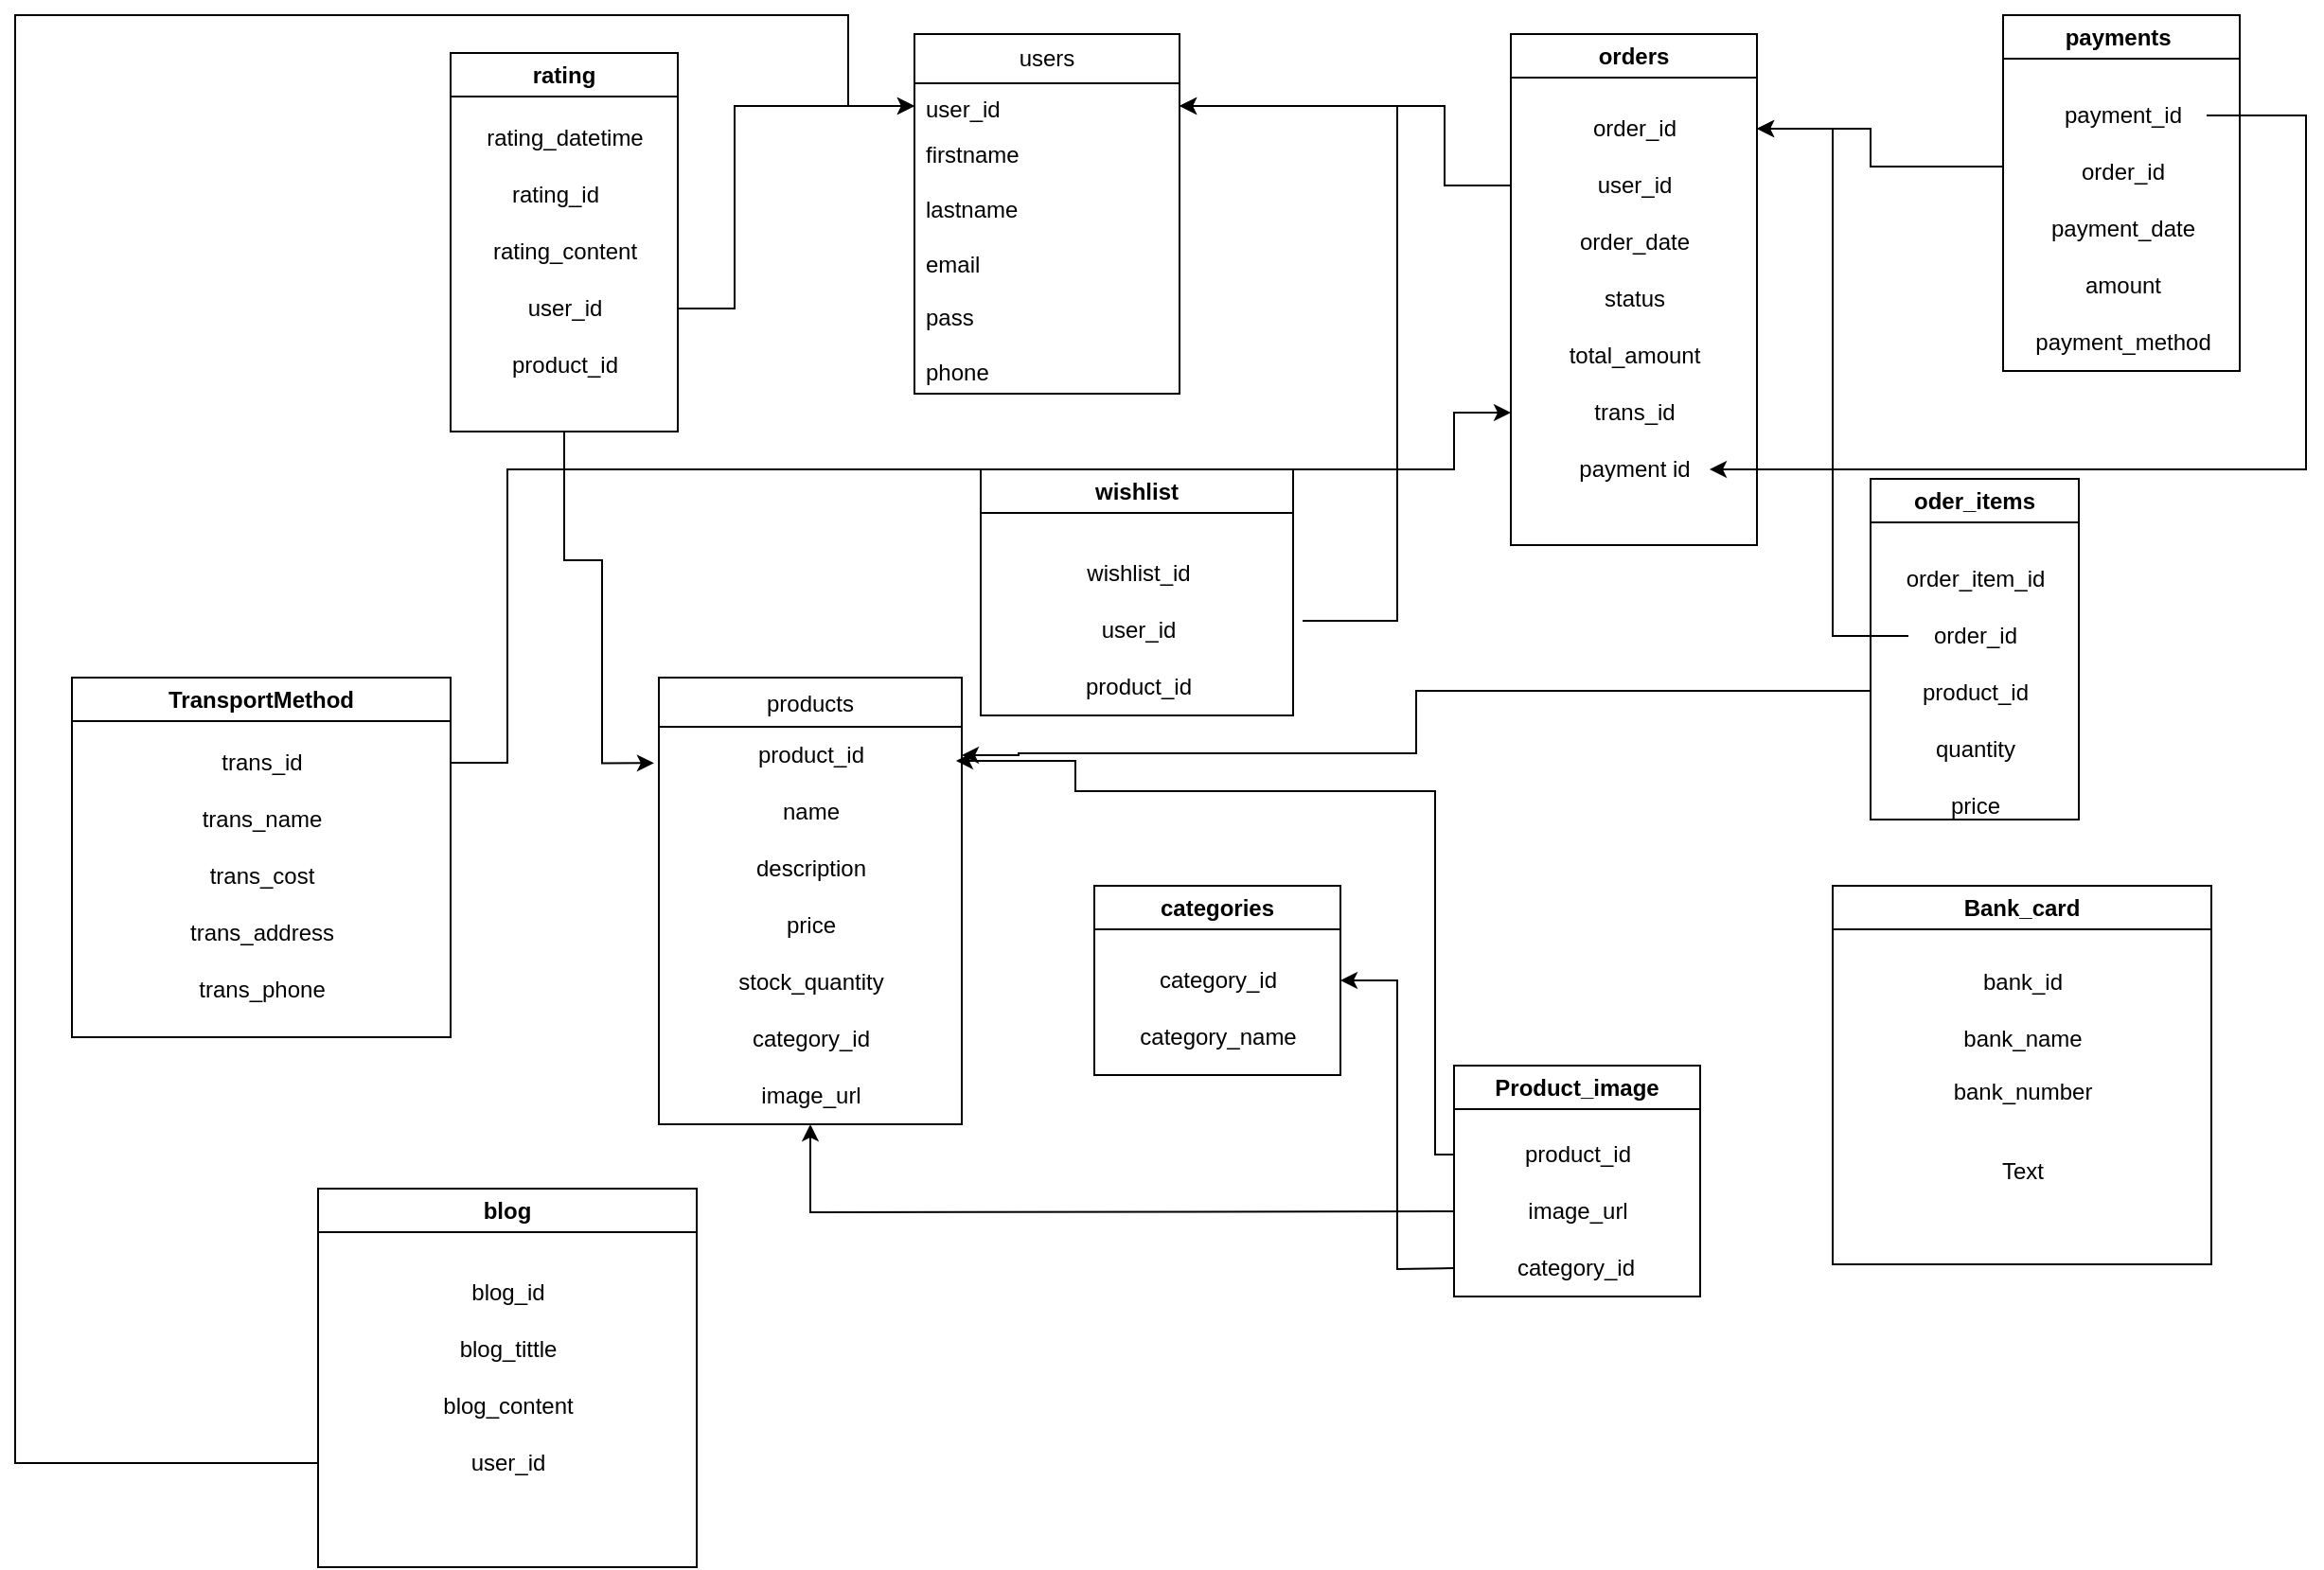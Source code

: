 <mxfile version="24.7.17">
  <diagram id="C5RBs43oDa-KdzZeNtuy" name="Page-1">
    <mxGraphModel dx="2535" dy="1007" grid="1" gridSize="10" guides="1" tooltips="1" connect="1" arrows="1" fold="1" page="1" pageScale="1" pageWidth="827" pageHeight="1169" math="0" shadow="0">
      <root>
        <mxCell id="WIyWlLk6GJQsqaUBKTNV-0" />
        <mxCell id="WIyWlLk6GJQsqaUBKTNV-1" parent="WIyWlLk6GJQsqaUBKTNV-0" />
        <mxCell id="zkfFHV4jXpPFQw0GAbJ--17" value="products" style="swimlane;fontStyle=0;align=center;verticalAlign=top;childLayout=stackLayout;horizontal=1;startSize=26;horizontalStack=0;resizeParent=1;resizeLast=0;collapsible=1;marginBottom=0;rounded=0;shadow=0;strokeWidth=1;" parent="WIyWlLk6GJQsqaUBKTNV-1" vertex="1">
          <mxGeometry x="90" y="380" width="160" height="236" as="geometry">
            <mxRectangle x="550" y="140" width="160" height="26" as="alternateBounds" />
          </mxGeometry>
        </mxCell>
        <mxCell id="2E7hJc2XYs9rbow0Btlc-13" value="product_id" style="text;html=1;align=center;verticalAlign=middle;resizable=0;points=[];autosize=1;strokeColor=none;fillColor=none;" parent="zkfFHV4jXpPFQw0GAbJ--17" vertex="1">
          <mxGeometry y="26" width="160" height="30" as="geometry" />
        </mxCell>
        <mxCell id="2E7hJc2XYs9rbow0Btlc-14" value="name" style="text;html=1;align=center;verticalAlign=middle;resizable=0;points=[];autosize=1;strokeColor=none;fillColor=none;" parent="zkfFHV4jXpPFQw0GAbJ--17" vertex="1">
          <mxGeometry y="56" width="160" height="30" as="geometry" />
        </mxCell>
        <mxCell id="2E7hJc2XYs9rbow0Btlc-15" value="description" style="text;html=1;align=center;verticalAlign=middle;resizable=0;points=[];autosize=1;strokeColor=none;fillColor=none;" parent="zkfFHV4jXpPFQw0GAbJ--17" vertex="1">
          <mxGeometry y="86" width="160" height="30" as="geometry" />
        </mxCell>
        <mxCell id="2E7hJc2XYs9rbow0Btlc-17" value="price" style="text;html=1;align=center;verticalAlign=middle;resizable=0;points=[];autosize=1;strokeColor=none;fillColor=none;" parent="zkfFHV4jXpPFQw0GAbJ--17" vertex="1">
          <mxGeometry y="116" width="160" height="30" as="geometry" />
        </mxCell>
        <mxCell id="2E7hJc2XYs9rbow0Btlc-18" value="stock_quantity" style="text;html=1;align=center;verticalAlign=middle;resizable=0;points=[];autosize=1;strokeColor=none;fillColor=none;" parent="zkfFHV4jXpPFQw0GAbJ--17" vertex="1">
          <mxGeometry y="146" width="160" height="30" as="geometry" />
        </mxCell>
        <mxCell id="2E7hJc2XYs9rbow0Btlc-19" value="category_id" style="text;html=1;align=center;verticalAlign=middle;resizable=0;points=[];autosize=1;strokeColor=none;fillColor=none;" parent="zkfFHV4jXpPFQw0GAbJ--17" vertex="1">
          <mxGeometry y="176" width="160" height="30" as="geometry" />
        </mxCell>
        <mxCell id="2E7hJc2XYs9rbow0Btlc-20" value="image_url" style="text;html=1;align=center;verticalAlign=middle;resizable=0;points=[];autosize=1;strokeColor=none;fillColor=none;" parent="zkfFHV4jXpPFQw0GAbJ--17" vertex="1">
          <mxGeometry y="206" width="160" height="30" as="geometry" />
        </mxCell>
        <mxCell id="2E7hJc2XYs9rbow0Btlc-2" value="users" style="swimlane;fontStyle=0;childLayout=stackLayout;horizontal=1;startSize=26;fillColor=none;horizontalStack=0;resizeParent=1;resizeParentMax=0;resizeLast=0;collapsible=1;marginBottom=0;whiteSpace=wrap;html=1;" parent="WIyWlLk6GJQsqaUBKTNV-1" vertex="1">
          <mxGeometry x="225" y="40" width="140" height="190" as="geometry" />
        </mxCell>
        <mxCell id="2E7hJc2XYs9rbow0Btlc-3" value="&lt;font style=&quot;font-size: 12px;&quot;&gt;user_id&lt;/font&gt;&lt;div&gt;&lt;font style=&quot;font-size: 12px;&quot;&gt;&lt;br&gt;&lt;/font&gt;&lt;/div&gt;" style="text;strokeColor=none;fillColor=none;align=left;verticalAlign=top;spacingLeft=4;spacingRight=4;overflow=hidden;rotatable=0;points=[[0,0.5],[1,0.5]];portConstraint=eastwest;whiteSpace=wrap;html=1;" parent="2E7hJc2XYs9rbow0Btlc-2" vertex="1">
          <mxGeometry y="26" width="140" height="24" as="geometry" />
        </mxCell>
        <mxCell id="2E7hJc2XYs9rbow0Btlc-4" value="firstname&lt;div&gt;&lt;br&gt;&lt;/div&gt;&lt;div&gt;lastname&lt;/div&gt;&lt;div&gt;&lt;br&gt;&lt;/div&gt;&lt;div&gt;email&lt;/div&gt;&lt;div&gt;&lt;br&gt;&lt;/div&gt;&lt;div&gt;pass&lt;/div&gt;&lt;div&gt;&lt;br&gt;&lt;/div&gt;&lt;div&gt;phone&lt;/div&gt;&lt;div&gt;&lt;br&gt;&lt;/div&gt;" style="text;strokeColor=none;fillColor=none;align=left;verticalAlign=top;spacingLeft=4;spacingRight=4;overflow=hidden;rotatable=0;points=[[0,0.5],[1,0.5]];portConstraint=eastwest;whiteSpace=wrap;html=1;horizontal=1;" parent="2E7hJc2XYs9rbow0Btlc-2" vertex="1">
          <mxGeometry y="50" width="140" height="140" as="geometry" />
        </mxCell>
        <mxCell id="2E7hJc2XYs9rbow0Btlc-63" value="payments&amp;nbsp;" style="swimlane;whiteSpace=wrap;html=1;" parent="WIyWlLk6GJQsqaUBKTNV-1" vertex="1">
          <mxGeometry x="800" y="30" width="125" height="188" as="geometry" />
        </mxCell>
        <mxCell id="2E7hJc2XYs9rbow0Btlc-64" value="payment_id" style="text;html=1;align=center;verticalAlign=middle;resizable=0;points=[];autosize=1;strokeColor=none;fillColor=none;" parent="2E7hJc2XYs9rbow0Btlc-63" vertex="1">
          <mxGeometry x="17.5" y="38" width="90" height="30" as="geometry" />
        </mxCell>
        <mxCell id="2E7hJc2XYs9rbow0Btlc-65" value="order_id" style="text;html=1;align=center;verticalAlign=middle;resizable=0;points=[];autosize=1;strokeColor=none;fillColor=none;" parent="2E7hJc2XYs9rbow0Btlc-63" vertex="1">
          <mxGeometry x="27.5" y="68" width="70" height="30" as="geometry" />
        </mxCell>
        <mxCell id="2E7hJc2XYs9rbow0Btlc-66" value="payment_date" style="text;html=1;align=center;verticalAlign=middle;resizable=0;points=[];autosize=1;strokeColor=none;fillColor=none;" parent="2E7hJc2XYs9rbow0Btlc-63" vertex="1">
          <mxGeometry x="12.5" y="98" width="100" height="30" as="geometry" />
        </mxCell>
        <mxCell id="2E7hJc2XYs9rbow0Btlc-67" value="amount" style="text;html=1;align=center;verticalAlign=middle;resizable=0;points=[];autosize=1;strokeColor=none;fillColor=none;" parent="2E7hJc2XYs9rbow0Btlc-63" vertex="1">
          <mxGeometry x="32.5" y="128" width="60" height="30" as="geometry" />
        </mxCell>
        <mxCell id="2E7hJc2XYs9rbow0Btlc-168" value="payment_method" style="text;html=1;align=center;verticalAlign=middle;resizable=0;points=[];autosize=1;strokeColor=none;fillColor=none;" parent="2E7hJc2XYs9rbow0Btlc-63" vertex="1">
          <mxGeometry x="2.5" y="158" width="120" height="30" as="geometry" />
        </mxCell>
        <mxCell id="2E7hJc2XYs9rbow0Btlc-69" value="oder_items" style="swimlane;whiteSpace=wrap;html=1;" parent="WIyWlLk6GJQsqaUBKTNV-1" vertex="1">
          <mxGeometry x="730" y="275" width="110" height="180" as="geometry" />
        </mxCell>
        <mxCell id="2E7hJc2XYs9rbow0Btlc-70" value="order_item_id" style="text;html=1;align=center;verticalAlign=middle;resizable=0;points=[];autosize=1;strokeColor=none;fillColor=none;" parent="2E7hJc2XYs9rbow0Btlc-69" vertex="1">
          <mxGeometry x="5" y="38" width="100" height="30" as="geometry" />
        </mxCell>
        <mxCell id="2E7hJc2XYs9rbow0Btlc-71" value="order_id" style="text;html=1;align=center;verticalAlign=middle;resizable=0;points=[];autosize=1;strokeColor=none;fillColor=none;" parent="2E7hJc2XYs9rbow0Btlc-69" vertex="1">
          <mxGeometry x="20" y="68" width="70" height="30" as="geometry" />
        </mxCell>
        <mxCell id="2E7hJc2XYs9rbow0Btlc-72" value="product_id" style="text;html=1;align=center;verticalAlign=middle;resizable=0;points=[];autosize=1;strokeColor=none;fillColor=none;" parent="2E7hJc2XYs9rbow0Btlc-69" vertex="1">
          <mxGeometry x="15" y="98" width="80" height="30" as="geometry" />
        </mxCell>
        <mxCell id="2E7hJc2XYs9rbow0Btlc-73" value="quantity" style="text;html=1;align=center;verticalAlign=middle;resizable=0;points=[];autosize=1;strokeColor=none;fillColor=none;" parent="2E7hJc2XYs9rbow0Btlc-69" vertex="1">
          <mxGeometry x="20" y="128" width="70" height="30" as="geometry" />
        </mxCell>
        <mxCell id="2E7hJc2XYs9rbow0Btlc-74" value="price" style="text;html=1;align=center;verticalAlign=middle;resizable=0;points=[];autosize=1;strokeColor=none;fillColor=none;" parent="2E7hJc2XYs9rbow0Btlc-69" vertex="1">
          <mxGeometry x="30" y="158" width="50" height="30" as="geometry" />
        </mxCell>
        <mxCell id="2E7hJc2XYs9rbow0Btlc-75" value="orders" style="swimlane;whiteSpace=wrap;html=1;" parent="WIyWlLk6GJQsqaUBKTNV-1" vertex="1">
          <mxGeometry x="540" y="40" width="130" height="270" as="geometry" />
        </mxCell>
        <mxCell id="2E7hJc2XYs9rbow0Btlc-76" value="order_id" style="text;html=1;align=center;verticalAlign=middle;resizable=0;points=[];autosize=1;strokeColor=none;fillColor=none;" parent="2E7hJc2XYs9rbow0Btlc-75" vertex="1">
          <mxGeometry x="30" y="35" width="70" height="30" as="geometry" />
        </mxCell>
        <mxCell id="2E7hJc2XYs9rbow0Btlc-77" value="user_id" style="text;html=1;align=center;verticalAlign=middle;resizable=0;points=[];autosize=1;strokeColor=none;fillColor=none;" parent="2E7hJc2XYs9rbow0Btlc-75" vertex="1">
          <mxGeometry x="35" y="65" width="60" height="30" as="geometry" />
        </mxCell>
        <mxCell id="2E7hJc2XYs9rbow0Btlc-79" value="order_date" style="text;html=1;align=center;verticalAlign=middle;resizable=0;points=[];autosize=1;strokeColor=none;fillColor=none;" parent="2E7hJc2XYs9rbow0Btlc-75" vertex="1">
          <mxGeometry x="25" y="95" width="80" height="30" as="geometry" />
        </mxCell>
        <mxCell id="2E7hJc2XYs9rbow0Btlc-80" value="status" style="text;html=1;align=center;verticalAlign=middle;resizable=0;points=[];autosize=1;strokeColor=none;fillColor=none;" parent="2E7hJc2XYs9rbow0Btlc-75" vertex="1">
          <mxGeometry x="35" y="125" width="60" height="30" as="geometry" />
        </mxCell>
        <mxCell id="2E7hJc2XYs9rbow0Btlc-83" value="total_amount" style="text;html=1;align=center;verticalAlign=middle;resizable=0;points=[];autosize=1;strokeColor=none;fillColor=none;" parent="2E7hJc2XYs9rbow0Btlc-75" vertex="1">
          <mxGeometry x="20" y="155" width="90" height="30" as="geometry" />
        </mxCell>
        <mxCell id="2E7hJc2XYs9rbow0Btlc-154" value="trans_id" style="text;html=1;align=center;verticalAlign=middle;resizable=0;points=[];autosize=1;strokeColor=none;fillColor=none;" parent="2E7hJc2XYs9rbow0Btlc-75" vertex="1">
          <mxGeometry x="30" y="185" width="70" height="30" as="geometry" />
        </mxCell>
        <mxCell id="2E7hJc2XYs9rbow0Btlc-160" value="payment id" style="text;html=1;align=center;verticalAlign=middle;resizable=0;points=[];autosize=1;strokeColor=none;fillColor=none;" parent="2E7hJc2XYs9rbow0Btlc-75" vertex="1">
          <mxGeometry x="25" y="215" width="80" height="30" as="geometry" />
        </mxCell>
        <mxCell id="2E7hJc2XYs9rbow0Btlc-84" value="categories" style="swimlane;whiteSpace=wrap;html=1;" parent="WIyWlLk6GJQsqaUBKTNV-1" vertex="1">
          <mxGeometry x="320" y="490" width="130" height="100" as="geometry" />
        </mxCell>
        <mxCell id="2E7hJc2XYs9rbow0Btlc-85" value="category_id" style="text;html=1;align=center;verticalAlign=middle;resizable=0;points=[];autosize=1;strokeColor=none;fillColor=none;" parent="2E7hJc2XYs9rbow0Btlc-84" vertex="1">
          <mxGeometry x="20" y="35" width="90" height="30" as="geometry" />
        </mxCell>
        <mxCell id="2E7hJc2XYs9rbow0Btlc-86" value="category_name" style="text;html=1;align=center;verticalAlign=middle;resizable=0;points=[];autosize=1;strokeColor=none;fillColor=none;" parent="2E7hJc2XYs9rbow0Btlc-84" vertex="1">
          <mxGeometry x="10" y="65" width="110" height="30" as="geometry" />
        </mxCell>
        <mxCell id="2E7hJc2XYs9rbow0Btlc-88" value="Product_image" style="swimlane;whiteSpace=wrap;html=1;" parent="WIyWlLk6GJQsqaUBKTNV-1" vertex="1">
          <mxGeometry x="510" y="585" width="130" height="122" as="geometry" />
        </mxCell>
        <mxCell id="2E7hJc2XYs9rbow0Btlc-89" value="product_id" style="text;html=1;align=center;verticalAlign=middle;resizable=0;points=[];autosize=1;strokeColor=none;fillColor=none;" parent="2E7hJc2XYs9rbow0Btlc-88" vertex="1">
          <mxGeometry x="25" y="32" width="80" height="30" as="geometry" />
        </mxCell>
        <mxCell id="2E7hJc2XYs9rbow0Btlc-90" value="image_url" style="text;html=1;align=center;verticalAlign=middle;resizable=0;points=[];autosize=1;strokeColor=none;fillColor=none;" parent="2E7hJc2XYs9rbow0Btlc-88" vertex="1">
          <mxGeometry x="25" y="62" width="80" height="30" as="geometry" />
        </mxCell>
        <mxCell id="2E7hJc2XYs9rbow0Btlc-91" value="category_id" style="text;html=1;align=center;verticalAlign=middle;resizable=0;points=[];autosize=1;strokeColor=none;fillColor=none;" parent="2E7hJc2XYs9rbow0Btlc-88" vertex="1">
          <mxGeometry x="19" y="92" width="90" height="30" as="geometry" />
        </mxCell>
        <mxCell id="2E7hJc2XYs9rbow0Btlc-97" value="rating" style="swimlane;whiteSpace=wrap;html=1;" parent="WIyWlLk6GJQsqaUBKTNV-1" vertex="1">
          <mxGeometry x="-20" y="50" width="120" height="200" as="geometry" />
        </mxCell>
        <mxCell id="2E7hJc2XYs9rbow0Btlc-99" value="rating_datetime" style="text;html=1;align=center;verticalAlign=middle;resizable=0;points=[];autosize=1;strokeColor=none;fillColor=none;" parent="2E7hJc2XYs9rbow0Btlc-97" vertex="1">
          <mxGeometry x="5" y="30" width="110" height="30" as="geometry" />
        </mxCell>
        <mxCell id="2E7hJc2XYs9rbow0Btlc-100" value="rating_content" style="text;html=1;align=center;verticalAlign=middle;resizable=0;points=[];autosize=1;strokeColor=none;fillColor=none;" parent="2E7hJc2XYs9rbow0Btlc-97" vertex="1">
          <mxGeometry x="10" y="90" width="100" height="30" as="geometry" />
        </mxCell>
        <mxCell id="2E7hJc2XYs9rbow0Btlc-101" value="user_id" style="text;html=1;align=center;verticalAlign=middle;resizable=0;points=[];autosize=1;strokeColor=none;fillColor=none;" parent="2E7hJc2XYs9rbow0Btlc-97" vertex="1">
          <mxGeometry x="30" y="120" width="60" height="30" as="geometry" />
        </mxCell>
        <mxCell id="2E7hJc2XYs9rbow0Btlc-102" value="product_id" style="text;html=1;align=center;verticalAlign=middle;resizable=0;points=[];autosize=1;strokeColor=none;fillColor=none;" parent="2E7hJc2XYs9rbow0Btlc-97" vertex="1">
          <mxGeometry x="20" y="150" width="80" height="30" as="geometry" />
        </mxCell>
        <mxCell id="2E7hJc2XYs9rbow0Btlc-98" value="rating_id" style="text;html=1;align=center;verticalAlign=middle;resizable=0;points=[];autosize=1;strokeColor=none;fillColor=none;" parent="2E7hJc2XYs9rbow0Btlc-97" vertex="1">
          <mxGeometry x="20" y="60" width="70" height="30" as="geometry" />
        </mxCell>
        <mxCell id="2E7hJc2XYs9rbow0Btlc-131" style="edgeStyle=orthogonalEdgeStyle;rounded=0;orthogonalLoop=1;jettySize=auto;html=1;entryX=1;entryY=0.5;entryDx=0;entryDy=0;" parent="WIyWlLk6GJQsqaUBKTNV-1" target="2E7hJc2XYs9rbow0Btlc-3" edge="1">
          <mxGeometry relative="1" as="geometry">
            <mxPoint x="540" y="120" as="sourcePoint" />
            <mxPoint x="260" y="90" as="targetPoint" />
            <Array as="points">
              <mxPoint x="505" y="120" />
              <mxPoint x="505" y="78" />
            </Array>
          </mxGeometry>
        </mxCell>
        <mxCell id="2E7hJc2XYs9rbow0Btlc-135" style="edgeStyle=orthogonalEdgeStyle;rounded=0;orthogonalLoop=1;jettySize=auto;html=1;" parent="WIyWlLk6GJQsqaUBKTNV-1" target="2E7hJc2XYs9rbow0Btlc-3" edge="1">
          <mxGeometry relative="1" as="geometry">
            <mxPoint x="100" y="180" as="sourcePoint" />
            <Array as="points">
              <mxPoint x="130" y="185" />
              <mxPoint x="130" y="78" />
            </Array>
          </mxGeometry>
        </mxCell>
        <mxCell id="2E7hJc2XYs9rbow0Btlc-145" style="edgeStyle=orthogonalEdgeStyle;rounded=0;orthogonalLoop=1;jettySize=auto;html=1;" parent="WIyWlLk6GJQsqaUBKTNV-1" target="2E7hJc2XYs9rbow0Btlc-13" edge="1">
          <mxGeometry relative="1" as="geometry">
            <mxPoint x="730" y="386" as="sourcePoint" />
            <Array as="points">
              <mxPoint x="730" y="387" />
              <mxPoint x="490" y="387" />
              <mxPoint x="490" y="420" />
              <mxPoint x="280" y="420" />
              <mxPoint x="280" y="421" />
            </Array>
          </mxGeometry>
        </mxCell>
        <mxCell id="2E7hJc2XYs9rbow0Btlc-146" style="edgeStyle=orthogonalEdgeStyle;rounded=0;orthogonalLoop=1;jettySize=auto;html=1;entryX=-0.016;entryY=0.639;entryDx=0;entryDy=0;entryPerimeter=0;exitX=0.5;exitY=1;exitDx=0;exitDy=0;" parent="WIyWlLk6GJQsqaUBKTNV-1" source="2E7hJc2XYs9rbow0Btlc-97" target="2E7hJc2XYs9rbow0Btlc-13" edge="1">
          <mxGeometry relative="1" as="geometry">
            <mxPoint x="40" y="260" as="sourcePoint" />
            <Array as="points">
              <mxPoint x="40" y="318" />
              <mxPoint x="60" y="318" />
              <mxPoint x="60" y="425" />
            </Array>
          </mxGeometry>
        </mxCell>
        <mxCell id="2E7hJc2XYs9rbow0Btlc-148" style="edgeStyle=orthogonalEdgeStyle;rounded=0;orthogonalLoop=1;jettySize=auto;html=1;entryX=1;entryY=0.5;entryDx=0;entryDy=0;" parent="WIyWlLk6GJQsqaUBKTNV-1" target="2E7hJc2XYs9rbow0Btlc-84" edge="1">
          <mxGeometry relative="1" as="geometry">
            <mxPoint x="510" y="692" as="sourcePoint" />
          </mxGeometry>
        </mxCell>
        <mxCell id="2E7hJc2XYs9rbow0Btlc-149" value="TransportMethod" style="swimlane;whiteSpace=wrap;html=1;" parent="WIyWlLk6GJQsqaUBKTNV-1" vertex="1">
          <mxGeometry x="-220" y="380" width="200" height="190" as="geometry" />
        </mxCell>
        <mxCell id="2E7hJc2XYs9rbow0Btlc-150" value="trans_id" style="text;html=1;align=center;verticalAlign=middle;resizable=0;points=[];autosize=1;strokeColor=none;fillColor=none;" parent="2E7hJc2XYs9rbow0Btlc-149" vertex="1">
          <mxGeometry x="65" y="30" width="70" height="30" as="geometry" />
        </mxCell>
        <mxCell id="2E7hJc2XYs9rbow0Btlc-151" value="trans_name" style="text;html=1;align=center;verticalAlign=middle;resizable=0;points=[];autosize=1;strokeColor=none;fillColor=none;" parent="2E7hJc2XYs9rbow0Btlc-149" vertex="1">
          <mxGeometry x="55" y="60" width="90" height="30" as="geometry" />
        </mxCell>
        <mxCell id="2E7hJc2XYs9rbow0Btlc-152" value="trans_cost" style="text;html=1;align=center;verticalAlign=middle;resizable=0;points=[];autosize=1;strokeColor=none;fillColor=none;" parent="2E7hJc2XYs9rbow0Btlc-149" vertex="1">
          <mxGeometry x="60" y="90" width="80" height="30" as="geometry" />
        </mxCell>
        <mxCell id="-g_gsJ9hASOz2ulQw-O4-0" value="trans_address" style="text;html=1;align=center;verticalAlign=middle;resizable=0;points=[];autosize=1;strokeColor=none;fillColor=none;" vertex="1" parent="2E7hJc2XYs9rbow0Btlc-149">
          <mxGeometry x="50" y="120" width="100" height="30" as="geometry" />
        </mxCell>
        <mxCell id="-g_gsJ9hASOz2ulQw-O4-1" value="trans_phone" style="text;html=1;align=center;verticalAlign=middle;resizable=0;points=[];autosize=1;strokeColor=none;fillColor=none;" vertex="1" parent="2E7hJc2XYs9rbow0Btlc-149">
          <mxGeometry x="55" y="150" width="90" height="30" as="geometry" />
        </mxCell>
        <mxCell id="2E7hJc2XYs9rbow0Btlc-155" style="edgeStyle=orthogonalEdgeStyle;rounded=0;orthogonalLoop=1;jettySize=auto;html=1;" parent="WIyWlLk6GJQsqaUBKTNV-1" edge="1">
          <mxGeometry relative="1" as="geometry">
            <mxPoint x="-20" y="425" as="sourcePoint" />
            <mxPoint x="540" y="240" as="targetPoint" />
            <Array as="points">
              <mxPoint x="10" y="425" />
              <mxPoint x="10" y="270" />
              <mxPoint x="510" y="270" />
              <mxPoint x="510" y="240" />
            </Array>
          </mxGeometry>
        </mxCell>
        <mxCell id="2E7hJc2XYs9rbow0Btlc-159" style="edgeStyle=orthogonalEdgeStyle;rounded=0;orthogonalLoop=1;jettySize=auto;html=1;" parent="WIyWlLk6GJQsqaUBKTNV-1" source="2E7hJc2XYs9rbow0Btlc-71" edge="1">
          <mxGeometry relative="1" as="geometry">
            <mxPoint x="670" y="90" as="targetPoint" />
            <Array as="points">
              <mxPoint x="710" y="358" />
              <mxPoint x="710" y="90" />
            </Array>
          </mxGeometry>
        </mxCell>
        <mxCell id="2E7hJc2XYs9rbow0Btlc-163" style="edgeStyle=orthogonalEdgeStyle;rounded=0;orthogonalLoop=1;jettySize=auto;html=1;" parent="WIyWlLk6GJQsqaUBKTNV-1" edge="1">
          <mxGeometry relative="1" as="geometry">
            <mxPoint x="800" y="110" as="sourcePoint" />
            <mxPoint x="670" y="90" as="targetPoint" />
            <Array as="points">
              <mxPoint x="730" y="110" />
              <mxPoint x="730" y="90" />
            </Array>
          </mxGeometry>
        </mxCell>
        <mxCell id="2E7hJc2XYs9rbow0Btlc-167" style="edgeStyle=orthogonalEdgeStyle;rounded=0;orthogonalLoop=1;jettySize=auto;html=1;" parent="WIyWlLk6GJQsqaUBKTNV-1" source="2E7hJc2XYs9rbow0Btlc-64" target="2E7hJc2XYs9rbow0Btlc-160" edge="1">
          <mxGeometry relative="1" as="geometry">
            <Array as="points">
              <mxPoint x="960" y="83" />
              <mxPoint x="960" y="270" />
            </Array>
          </mxGeometry>
        </mxCell>
        <mxCell id="2E7hJc2XYs9rbow0Btlc-169" style="edgeStyle=orthogonalEdgeStyle;rounded=0;orthogonalLoop=1;jettySize=auto;html=1;entryX=0.981;entryY=0.6;entryDx=0;entryDy=0;entryPerimeter=0;" parent="WIyWlLk6GJQsqaUBKTNV-1" target="2E7hJc2XYs9rbow0Btlc-13" edge="1">
          <mxGeometry relative="1" as="geometry">
            <mxPoint x="510" y="630" as="sourcePoint" />
            <Array as="points">
              <mxPoint x="500" y="632" />
              <mxPoint x="500" y="440" />
              <mxPoint x="310" y="440" />
              <mxPoint x="310" y="424" />
            </Array>
          </mxGeometry>
        </mxCell>
        <mxCell id="2E7hJc2XYs9rbow0Btlc-170" style="edgeStyle=orthogonalEdgeStyle;rounded=0;orthogonalLoop=1;jettySize=auto;html=1;" parent="WIyWlLk6GJQsqaUBKTNV-1" target="2E7hJc2XYs9rbow0Btlc-20" edge="1">
          <mxGeometry relative="1" as="geometry">
            <mxPoint x="510" y="662" as="sourcePoint" />
          </mxGeometry>
        </mxCell>
        <mxCell id="2E7hJc2XYs9rbow0Btlc-175" value="Bank_card" style="swimlane;whiteSpace=wrap;html=1;" parent="WIyWlLk6GJQsqaUBKTNV-1" vertex="1">
          <mxGeometry x="710" y="490" width="200" height="200" as="geometry" />
        </mxCell>
        <mxCell id="2E7hJc2XYs9rbow0Btlc-177" value="bank_name" style="text;html=1;align=center;verticalAlign=middle;resizable=0;points=[];autosize=1;strokeColor=none;fillColor=none;" parent="2E7hJc2XYs9rbow0Btlc-175" vertex="1">
          <mxGeometry x="55" y="66" width="90" height="30" as="geometry" />
        </mxCell>
        <mxCell id="2E7hJc2XYs9rbow0Btlc-178" value="bank_number&lt;div&gt;&lt;br&gt;&lt;/div&gt;" style="text;html=1;align=center;verticalAlign=middle;resizable=0;points=[];autosize=1;strokeColor=none;fillColor=none;" parent="2E7hJc2XYs9rbow0Btlc-175" vertex="1">
          <mxGeometry x="50" y="96" width="100" height="40" as="geometry" />
        </mxCell>
        <mxCell id="2E7hJc2XYs9rbow0Btlc-176" value="bank_id" style="text;html=1;align=center;verticalAlign=middle;resizable=0;points=[];autosize=1;strokeColor=none;fillColor=none;" parent="2E7hJc2XYs9rbow0Btlc-175" vertex="1">
          <mxGeometry x="65" y="36" width="70" height="30" as="geometry" />
        </mxCell>
        <mxCell id="2E7hJc2XYs9rbow0Btlc-179" value="Text" style="text;html=1;align=center;verticalAlign=middle;resizable=0;points=[];autosize=1;strokeColor=none;fillColor=none;" parent="2E7hJc2XYs9rbow0Btlc-175" vertex="1">
          <mxGeometry x="75" y="136" width="50" height="30" as="geometry" />
        </mxCell>
        <mxCell id="-g_gsJ9hASOz2ulQw-O4-2" value="blog" style="swimlane;whiteSpace=wrap;html=1;" vertex="1" parent="WIyWlLk6GJQsqaUBKTNV-1">
          <mxGeometry x="-90" y="650" width="200" height="200" as="geometry" />
        </mxCell>
        <mxCell id="-g_gsJ9hASOz2ulQw-O4-3" value="blog_id" style="text;html=1;align=center;verticalAlign=middle;resizable=0;points=[];autosize=1;strokeColor=none;fillColor=none;" vertex="1" parent="-g_gsJ9hASOz2ulQw-O4-2">
          <mxGeometry x="70" y="40" width="60" height="30" as="geometry" />
        </mxCell>
        <mxCell id="-g_gsJ9hASOz2ulQw-O4-4" value="blog_tittle" style="text;html=1;align=center;verticalAlign=middle;resizable=0;points=[];autosize=1;strokeColor=none;fillColor=none;" vertex="1" parent="-g_gsJ9hASOz2ulQw-O4-2">
          <mxGeometry x="65" y="70" width="70" height="30" as="geometry" />
        </mxCell>
        <mxCell id="-g_gsJ9hASOz2ulQw-O4-5" value="blog_content" style="text;html=1;align=center;verticalAlign=middle;resizable=0;points=[];autosize=1;strokeColor=none;fillColor=none;" vertex="1" parent="-g_gsJ9hASOz2ulQw-O4-2">
          <mxGeometry x="55" y="100" width="90" height="30" as="geometry" />
        </mxCell>
        <mxCell id="-g_gsJ9hASOz2ulQw-O4-6" value="user_id" style="text;html=1;align=center;verticalAlign=middle;resizable=0;points=[];autosize=1;strokeColor=none;fillColor=none;" vertex="1" parent="-g_gsJ9hASOz2ulQw-O4-2">
          <mxGeometry x="70" y="130" width="60" height="30" as="geometry" />
        </mxCell>
        <mxCell id="-g_gsJ9hASOz2ulQw-O4-7" style="edgeStyle=orthogonalEdgeStyle;rounded=0;orthogonalLoop=1;jettySize=auto;html=1;" edge="1" parent="WIyWlLk6GJQsqaUBKTNV-1" target="2E7hJc2XYs9rbow0Btlc-3">
          <mxGeometry relative="1" as="geometry">
            <mxPoint x="-90" y="800" as="sourcePoint" />
            <Array as="points">
              <mxPoint x="-250" y="795" />
              <mxPoint x="-250" y="30" />
              <mxPoint x="190" y="30" />
              <mxPoint x="190" y="78" />
            </Array>
          </mxGeometry>
        </mxCell>
        <mxCell id="-g_gsJ9hASOz2ulQw-O4-8" value="wishlist" style="swimlane;whiteSpace=wrap;html=1;" vertex="1" parent="WIyWlLk6GJQsqaUBKTNV-1">
          <mxGeometry x="260" y="270" width="165" height="130" as="geometry" />
        </mxCell>
        <mxCell id="-g_gsJ9hASOz2ulQw-O4-9" value="wishlist_id" style="text;html=1;align=center;verticalAlign=middle;resizable=0;points=[];autosize=1;strokeColor=none;fillColor=none;" vertex="1" parent="-g_gsJ9hASOz2ulQw-O4-8">
          <mxGeometry x="42.5" y="40" width="80" height="30" as="geometry" />
        </mxCell>
        <mxCell id="-g_gsJ9hASOz2ulQw-O4-10" value="user_id" style="text;html=1;align=center;verticalAlign=middle;resizable=0;points=[];autosize=1;strokeColor=none;fillColor=none;" vertex="1" parent="-g_gsJ9hASOz2ulQw-O4-8">
          <mxGeometry x="52.5" y="70" width="60" height="30" as="geometry" />
        </mxCell>
        <mxCell id="-g_gsJ9hASOz2ulQw-O4-11" value="product_id" style="text;html=1;align=center;verticalAlign=middle;resizable=0;points=[];autosize=1;strokeColor=none;fillColor=none;" vertex="1" parent="-g_gsJ9hASOz2ulQw-O4-8">
          <mxGeometry x="42.5" y="100" width="80" height="30" as="geometry" />
        </mxCell>
        <mxCell id="-g_gsJ9hASOz2ulQw-O4-13" style="edgeStyle=orthogonalEdgeStyle;rounded=0;orthogonalLoop=1;jettySize=auto;html=1;entryX=1;entryY=0.5;entryDx=0;entryDy=0;" edge="1" parent="WIyWlLk6GJQsqaUBKTNV-1" target="2E7hJc2XYs9rbow0Btlc-3">
          <mxGeometry relative="1" as="geometry">
            <mxPoint x="510" y="70" as="targetPoint" />
            <mxPoint x="430" y="350" as="sourcePoint" />
            <Array as="points">
              <mxPoint x="480" y="350" />
              <mxPoint x="480" y="78" />
            </Array>
          </mxGeometry>
        </mxCell>
      </root>
    </mxGraphModel>
  </diagram>
</mxfile>
